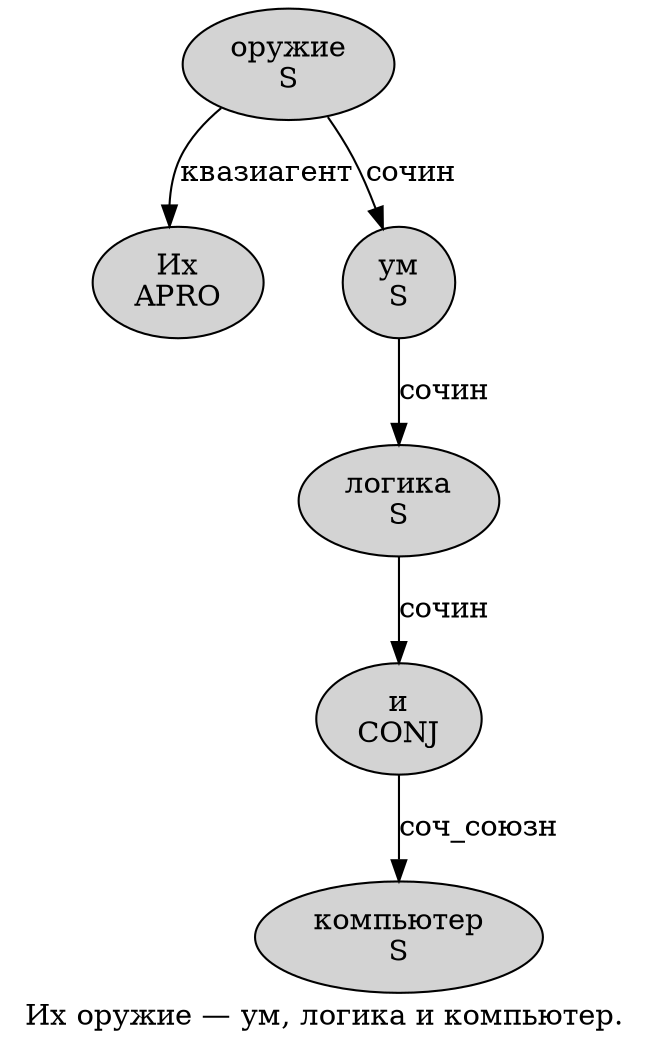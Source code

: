 digraph SENTENCE_470 {
	graph [label="Их оружие — ум, логика и компьютер."]
	node [style=filled]
		0 [label="Их
APRO" color="" fillcolor=lightgray penwidth=1 shape=ellipse]
		1 [label="оружие
S" color="" fillcolor=lightgray penwidth=1 shape=ellipse]
		3 [label="ум
S" color="" fillcolor=lightgray penwidth=1 shape=ellipse]
		5 [label="логика
S" color="" fillcolor=lightgray penwidth=1 shape=ellipse]
		6 [label="и
CONJ" color="" fillcolor=lightgray penwidth=1 shape=ellipse]
		7 [label="компьютер
S" color="" fillcolor=lightgray penwidth=1 shape=ellipse]
			1 -> 0 [label="квазиагент"]
			1 -> 3 [label="сочин"]
			6 -> 7 [label="соч_союзн"]
			5 -> 6 [label="сочин"]
			3 -> 5 [label="сочин"]
}